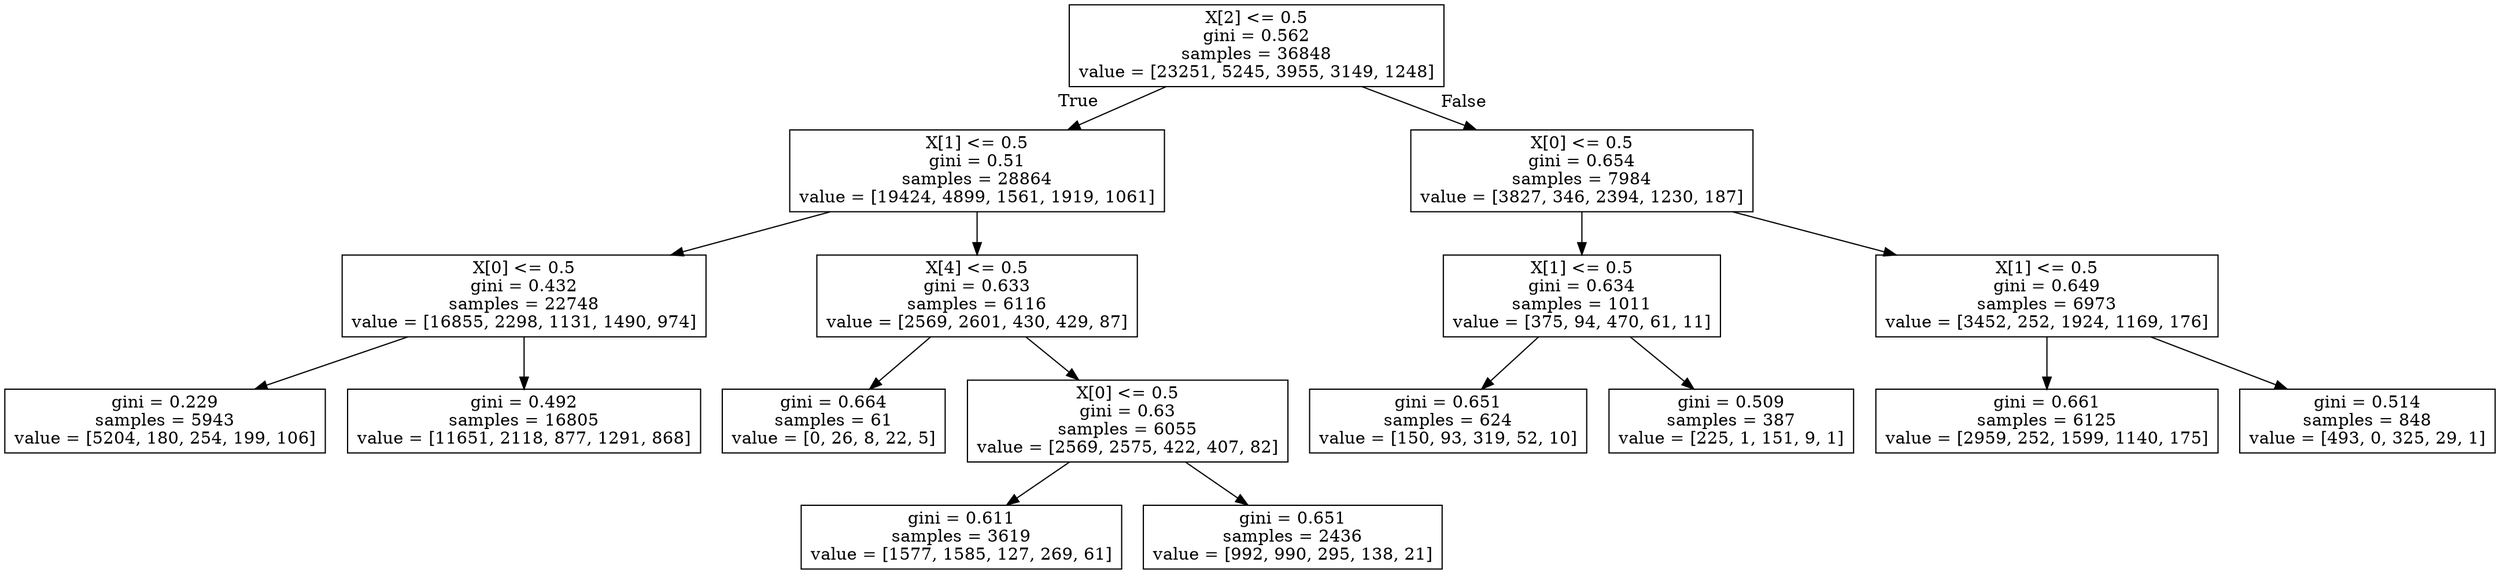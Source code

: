 digraph Tree {
node [shape=box] ;
0 [label="X[2] <= 0.5\ngini = 0.562\nsamples = 36848\nvalue = [23251, 5245, 3955, 3149, 1248]"] ;
1 [label="X[1] <= 0.5\ngini = 0.51\nsamples = 28864\nvalue = [19424, 4899, 1561, 1919, 1061]"] ;
0 -> 1 [labeldistance=2.5, labelangle=45, headlabel="True"] ;
2 [label="X[0] <= 0.5\ngini = 0.432\nsamples = 22748\nvalue = [16855, 2298, 1131, 1490, 974]"] ;
1 -> 2 ;
3 [label="gini = 0.229\nsamples = 5943\nvalue = [5204, 180, 254, 199, 106]"] ;
2 -> 3 ;
4 [label="gini = 0.492\nsamples = 16805\nvalue = [11651, 2118, 877, 1291, 868]"] ;
2 -> 4 ;
5 [label="X[4] <= 0.5\ngini = 0.633\nsamples = 6116\nvalue = [2569, 2601, 430, 429, 87]"] ;
1 -> 5 ;
6 [label="gini = 0.664\nsamples = 61\nvalue = [0, 26, 8, 22, 5]"] ;
5 -> 6 ;
7 [label="X[0] <= 0.5\ngini = 0.63\nsamples = 6055\nvalue = [2569, 2575, 422, 407, 82]"] ;
5 -> 7 ;
8 [label="gini = 0.611\nsamples = 3619\nvalue = [1577, 1585, 127, 269, 61]"] ;
7 -> 8 ;
9 [label="gini = 0.651\nsamples = 2436\nvalue = [992, 990, 295, 138, 21]"] ;
7 -> 9 ;
10 [label="X[0] <= 0.5\ngini = 0.654\nsamples = 7984\nvalue = [3827, 346, 2394, 1230, 187]"] ;
0 -> 10 [labeldistance=2.5, labelangle=-45, headlabel="False"] ;
11 [label="X[1] <= 0.5\ngini = 0.634\nsamples = 1011\nvalue = [375, 94, 470, 61, 11]"] ;
10 -> 11 ;
12 [label="gini = 0.651\nsamples = 624\nvalue = [150, 93, 319, 52, 10]"] ;
11 -> 12 ;
13 [label="gini = 0.509\nsamples = 387\nvalue = [225, 1, 151, 9, 1]"] ;
11 -> 13 ;
14 [label="X[1] <= 0.5\ngini = 0.649\nsamples = 6973\nvalue = [3452, 252, 1924, 1169, 176]"] ;
10 -> 14 ;
15 [label="gini = 0.661\nsamples = 6125\nvalue = [2959, 252, 1599, 1140, 175]"] ;
14 -> 15 ;
16 [label="gini = 0.514\nsamples = 848\nvalue = [493, 0, 325, 29, 1]"] ;
14 -> 16 ;
}